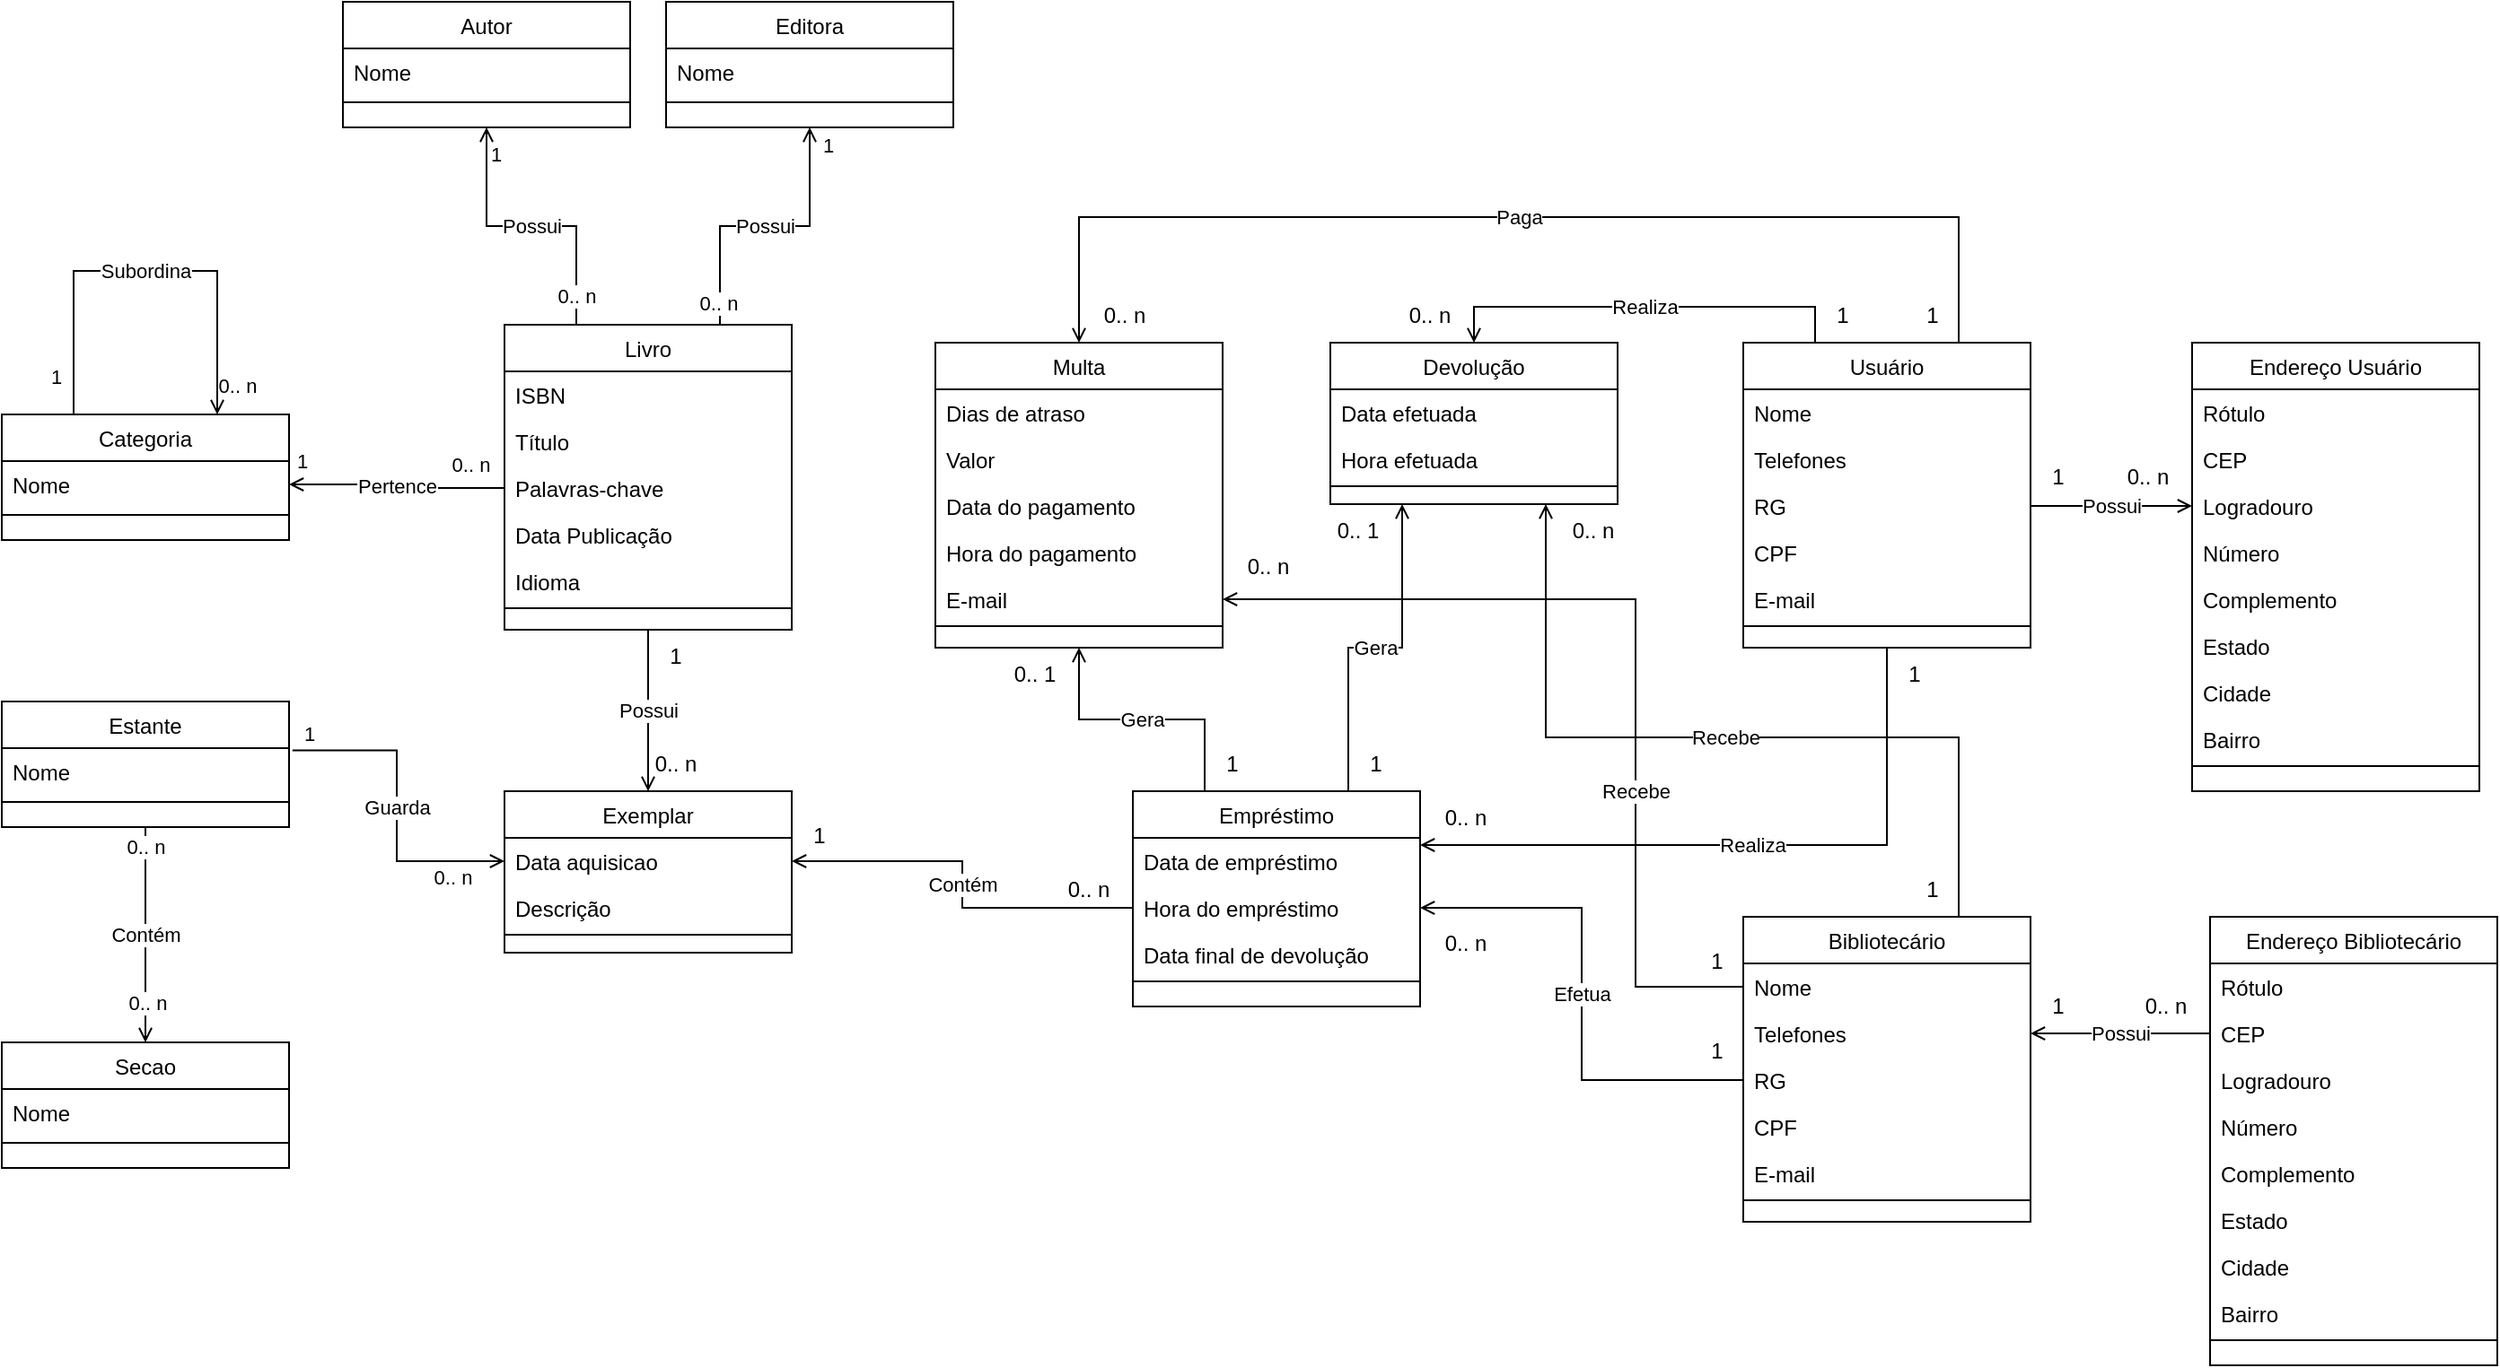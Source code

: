 <mxfile version="20.2.3" type="device"><diagram id="C5RBs43oDa-KdzZeNtuy" name="Page-1"><mxGraphModel dx="1736" dy="964" grid="1" gridSize="10" guides="1" tooltips="1" connect="1" arrows="1" fold="1" page="1" pageScale="1" pageWidth="827" pageHeight="1169" math="0" shadow="0"><root><mxCell id="WIyWlLk6GJQsqaUBKTNV-0"/><mxCell id="WIyWlLk6GJQsqaUBKTNV-1" parent="WIyWlLk6GJQsqaUBKTNV-0"/><mxCell id="AU91fRfULfr0XI0vNBQq-0" value="Autor" style="swimlane;fontStyle=0;align=center;verticalAlign=top;childLayout=stackLayout;horizontal=1;startSize=26;horizontalStack=0;resizeParent=1;resizeLast=0;collapsible=1;marginBottom=0;rounded=0;shadow=0;strokeWidth=1;" vertex="1" parent="WIyWlLk6GJQsqaUBKTNV-1"><mxGeometry x="570" y="450" width="160" height="70" as="geometry"><mxRectangle x="230" y="140" width="160" height="26" as="alternateBounds"/></mxGeometry></mxCell><mxCell id="AU91fRfULfr0XI0vNBQq-1" value="Nome" style="text;align=left;verticalAlign=top;spacingLeft=4;spacingRight=4;overflow=hidden;rotatable=0;points=[[0,0.5],[1,0.5]];portConstraint=eastwest;" vertex="1" parent="AU91fRfULfr0XI0vNBQq-0"><mxGeometry y="26" width="160" height="26" as="geometry"/></mxCell><mxCell id="AU91fRfULfr0XI0vNBQq-4" value="" style="line;html=1;strokeWidth=1;align=left;verticalAlign=middle;spacingTop=-1;spacingLeft=3;spacingRight=3;rotatable=0;labelPosition=right;points=[];portConstraint=eastwest;" vertex="1" parent="AU91fRfULfr0XI0vNBQq-0"><mxGeometry y="52" width="160" height="8" as="geometry"/></mxCell><mxCell id="AU91fRfULfr0XI0vNBQq-6" value="Editora" style="swimlane;fontStyle=0;align=center;verticalAlign=top;childLayout=stackLayout;horizontal=1;startSize=26;horizontalStack=0;resizeParent=1;resizeLast=0;collapsible=1;marginBottom=0;rounded=0;shadow=0;strokeWidth=1;" vertex="1" parent="WIyWlLk6GJQsqaUBKTNV-1"><mxGeometry x="750" y="450" width="160" height="70" as="geometry"><mxRectangle x="230" y="140" width="160" height="26" as="alternateBounds"/></mxGeometry></mxCell><mxCell id="AU91fRfULfr0XI0vNBQq-7" value="Nome" style="text;align=left;verticalAlign=top;spacingLeft=4;spacingRight=4;overflow=hidden;rotatable=0;points=[[0,0.5],[1,0.5]];portConstraint=eastwest;" vertex="1" parent="AU91fRfULfr0XI0vNBQq-6"><mxGeometry y="26" width="160" height="26" as="geometry"/></mxCell><mxCell id="AU91fRfULfr0XI0vNBQq-8" value="" style="line;html=1;strokeWidth=1;align=left;verticalAlign=middle;spacingTop=-1;spacingLeft=3;spacingRight=3;rotatable=0;labelPosition=right;points=[];portConstraint=eastwest;" vertex="1" parent="AU91fRfULfr0XI0vNBQq-6"><mxGeometry y="52" width="160" height="8" as="geometry"/></mxCell><mxCell id="AU91fRfULfr0XI0vNBQq-9" value="Categoria" style="swimlane;fontStyle=0;align=center;verticalAlign=top;childLayout=stackLayout;horizontal=1;startSize=26;horizontalStack=0;resizeParent=1;resizeLast=0;collapsible=1;marginBottom=0;rounded=0;shadow=0;strokeWidth=1;" vertex="1" parent="WIyWlLk6GJQsqaUBKTNV-1"><mxGeometry x="380" y="680" width="160" height="70" as="geometry"><mxRectangle x="230" y="140" width="160" height="26" as="alternateBounds"/></mxGeometry></mxCell><mxCell id="AU91fRfULfr0XI0vNBQq-10" value="Nome" style="text;align=left;verticalAlign=top;spacingLeft=4;spacingRight=4;overflow=hidden;rotatable=0;points=[[0,0.5],[1,0.5]];portConstraint=eastwest;" vertex="1" parent="AU91fRfULfr0XI0vNBQq-9"><mxGeometry y="26" width="160" height="26" as="geometry"/></mxCell><mxCell id="AU91fRfULfr0XI0vNBQq-11" value="" style="line;html=1;strokeWidth=1;align=left;verticalAlign=middle;spacingTop=-1;spacingLeft=3;spacingRight=3;rotatable=0;labelPosition=right;points=[];portConstraint=eastwest;" vertex="1" parent="AU91fRfULfr0XI0vNBQq-9"><mxGeometry y="52" width="160" height="8" as="geometry"/></mxCell><mxCell id="AU91fRfULfr0XI0vNBQq-12" value="Estante" style="swimlane;fontStyle=0;align=center;verticalAlign=top;childLayout=stackLayout;horizontal=1;startSize=26;horizontalStack=0;resizeParent=1;resizeLast=0;collapsible=1;marginBottom=0;rounded=0;shadow=0;strokeWidth=1;" vertex="1" parent="WIyWlLk6GJQsqaUBKTNV-1"><mxGeometry x="380" y="840" width="160" height="70" as="geometry"><mxRectangle x="230" y="140" width="160" height="26" as="alternateBounds"/></mxGeometry></mxCell><mxCell id="AU91fRfULfr0XI0vNBQq-13" value="Nome" style="text;align=left;verticalAlign=top;spacingLeft=4;spacingRight=4;overflow=hidden;rotatable=0;points=[[0,0.5],[1,0.5]];portConstraint=eastwest;" vertex="1" parent="AU91fRfULfr0XI0vNBQq-12"><mxGeometry y="26" width="160" height="26" as="geometry"/></mxCell><mxCell id="AU91fRfULfr0XI0vNBQq-14" value="" style="line;html=1;strokeWidth=1;align=left;verticalAlign=middle;spacingTop=-1;spacingLeft=3;spacingRight=3;rotatable=0;labelPosition=right;points=[];portConstraint=eastwest;" vertex="1" parent="AU91fRfULfr0XI0vNBQq-12"><mxGeometry y="52" width="160" height="8" as="geometry"/></mxCell><mxCell id="AU91fRfULfr0XI0vNBQq-118" value="Contém" style="edgeStyle=orthogonalEdgeStyle;rounded=0;orthogonalLoop=1;jettySize=auto;html=1;exitX=0.5;exitY=0;exitDx=0;exitDy=0;entryX=0.5;entryY=1;entryDx=0;entryDy=0;startArrow=open;startFill=0;endArrow=none;endFill=0;" edge="1" parent="WIyWlLk6GJQsqaUBKTNV-1" source="AU91fRfULfr0XI0vNBQq-15" target="AU91fRfULfr0XI0vNBQq-12"><mxGeometry relative="1" as="geometry"/></mxCell><mxCell id="AU91fRfULfr0XI0vNBQq-15" value="Secao" style="swimlane;fontStyle=0;align=center;verticalAlign=top;childLayout=stackLayout;horizontal=1;startSize=26;horizontalStack=0;resizeParent=1;resizeLast=0;collapsible=1;marginBottom=0;rounded=0;shadow=0;strokeWidth=1;" vertex="1" parent="WIyWlLk6GJQsqaUBKTNV-1"><mxGeometry x="380" y="1030" width="160" height="70" as="geometry"><mxRectangle x="230" y="140" width="160" height="26" as="alternateBounds"/></mxGeometry></mxCell><mxCell id="AU91fRfULfr0XI0vNBQq-16" value="Nome" style="text;align=left;verticalAlign=top;spacingLeft=4;spacingRight=4;overflow=hidden;rotatable=0;points=[[0,0.5],[1,0.5]];portConstraint=eastwest;" vertex="1" parent="AU91fRfULfr0XI0vNBQq-15"><mxGeometry y="26" width="160" height="26" as="geometry"/></mxCell><mxCell id="AU91fRfULfr0XI0vNBQq-17" value="" style="line;html=1;strokeWidth=1;align=left;verticalAlign=middle;spacingTop=-1;spacingLeft=3;spacingRight=3;rotatable=0;labelPosition=right;points=[];portConstraint=eastwest;" vertex="1" parent="AU91fRfULfr0XI0vNBQq-15"><mxGeometry y="52" width="160" height="8" as="geometry"/></mxCell><mxCell id="AU91fRfULfr0XI0vNBQq-101" value="Possui" style="edgeStyle=orthogonalEdgeStyle;rounded=0;orthogonalLoop=1;jettySize=auto;html=1;exitX=0.25;exitY=0;exitDx=0;exitDy=0;endArrow=open;endFill=0;entryX=0.5;entryY=1;entryDx=0;entryDy=0;" edge="1" parent="WIyWlLk6GJQsqaUBKTNV-1" source="AU91fRfULfr0XI0vNBQq-18" target="AU91fRfULfr0XI0vNBQq-0"><mxGeometry relative="1" as="geometry"><mxPoint x="640" y="550" as="targetPoint"/><Array as="points"><mxPoint x="700" y="575"/><mxPoint x="650" y="575"/></Array></mxGeometry></mxCell><mxCell id="AU91fRfULfr0XI0vNBQq-102" value="0.. n" style="edgeLabel;html=1;align=center;verticalAlign=middle;resizable=0;points=[];" vertex="1" connectable="0" parent="AU91fRfULfr0XI0vNBQq-101"><mxGeometry x="-0.523" y="-2" relative="1" as="geometry"><mxPoint x="-2" y="22" as="offset"/></mxGeometry></mxCell><mxCell id="AU91fRfULfr0XI0vNBQq-103" value="1" style="edgeLabel;html=1;align=center;verticalAlign=middle;resizable=0;points=[];" vertex="1" connectable="0" parent="AU91fRfULfr0XI0vNBQq-101"><mxGeometry x="0.45" y="-5" relative="1" as="geometry"><mxPoint y="-29" as="offset"/></mxGeometry></mxCell><mxCell id="AU91fRfULfr0XI0vNBQq-106" value="Possui" style="edgeStyle=orthogonalEdgeStyle;rounded=0;orthogonalLoop=1;jettySize=auto;html=1;exitX=0.75;exitY=0;exitDx=0;exitDy=0;entryX=0.5;entryY=1;entryDx=0;entryDy=0;endArrow=open;endFill=0;" edge="1" parent="WIyWlLk6GJQsqaUBKTNV-1" source="AU91fRfULfr0XI0vNBQq-18" target="AU91fRfULfr0XI0vNBQq-6"><mxGeometry relative="1" as="geometry"/></mxCell><mxCell id="AU91fRfULfr0XI0vNBQq-108" value="1" style="edgeLabel;html=1;align=center;verticalAlign=middle;resizable=0;points=[];" vertex="1" connectable="0" parent="AU91fRfULfr0XI0vNBQq-106"><mxGeometry x="0.529" y="-1" relative="1" as="geometry"><mxPoint x="9" y="-28" as="offset"/></mxGeometry></mxCell><mxCell id="AU91fRfULfr0XI0vNBQq-109" value="0.. n" style="edgeLabel;html=1;align=center;verticalAlign=middle;resizable=0;points=[];" vertex="1" connectable="0" parent="AU91fRfULfr0XI0vNBQq-106"><mxGeometry x="-0.462" y="1" relative="1" as="geometry"><mxPoint y="31" as="offset"/></mxGeometry></mxCell><mxCell id="AU91fRfULfr0XI0vNBQq-18" value="Livro" style="swimlane;fontStyle=0;align=center;verticalAlign=top;childLayout=stackLayout;horizontal=1;startSize=26;horizontalStack=0;resizeParent=1;resizeLast=0;collapsible=1;marginBottom=0;rounded=0;shadow=0;strokeWidth=1;" vertex="1" parent="WIyWlLk6GJQsqaUBKTNV-1"><mxGeometry x="660" y="630" width="160" height="170" as="geometry"><mxRectangle x="230" y="140" width="160" height="26" as="alternateBounds"/></mxGeometry></mxCell><mxCell id="AU91fRfULfr0XI0vNBQq-19" value="ISBN" style="text;align=left;verticalAlign=top;spacingLeft=4;spacingRight=4;overflow=hidden;rotatable=0;points=[[0,0.5],[1,0.5]];portConstraint=eastwest;" vertex="1" parent="AU91fRfULfr0XI0vNBQq-18"><mxGeometry y="26" width="160" height="26" as="geometry"/></mxCell><mxCell id="AU91fRfULfr0XI0vNBQq-21" value="Título" style="text;align=left;verticalAlign=top;spacingLeft=4;spacingRight=4;overflow=hidden;rotatable=0;points=[[0,0.5],[1,0.5]];portConstraint=eastwest;" vertex="1" parent="AU91fRfULfr0XI0vNBQq-18"><mxGeometry y="52" width="160" height="26" as="geometry"/></mxCell><mxCell id="AU91fRfULfr0XI0vNBQq-22" value="Palavras-chave" style="text;align=left;verticalAlign=top;spacingLeft=4;spacingRight=4;overflow=hidden;rotatable=0;points=[[0,0.5],[1,0.5]];portConstraint=eastwest;" vertex="1" parent="AU91fRfULfr0XI0vNBQq-18"><mxGeometry y="78" width="160" height="26" as="geometry"/></mxCell><mxCell id="AU91fRfULfr0XI0vNBQq-23" value="Data Publicação" style="text;align=left;verticalAlign=top;spacingLeft=4;spacingRight=4;overflow=hidden;rotatable=0;points=[[0,0.5],[1,0.5]];portConstraint=eastwest;" vertex="1" parent="AU91fRfULfr0XI0vNBQq-18"><mxGeometry y="104" width="160" height="26" as="geometry"/></mxCell><mxCell id="AU91fRfULfr0XI0vNBQq-24" value="Idioma" style="text;align=left;verticalAlign=top;spacingLeft=4;spacingRight=4;overflow=hidden;rotatable=0;points=[[0,0.5],[1,0.5]];portConstraint=eastwest;" vertex="1" parent="AU91fRfULfr0XI0vNBQq-18"><mxGeometry y="130" width="160" height="26" as="geometry"/></mxCell><mxCell id="AU91fRfULfr0XI0vNBQq-20" value="" style="line;html=1;strokeWidth=1;align=left;verticalAlign=middle;spacingTop=-1;spacingLeft=3;spacingRight=3;rotatable=0;labelPosition=right;points=[];portConstraint=eastwest;" vertex="1" parent="AU91fRfULfr0XI0vNBQq-18"><mxGeometry y="156" width="160" height="4" as="geometry"/></mxCell><mxCell id="AU91fRfULfr0XI0vNBQq-110" value="Possui" style="edgeStyle=orthogonalEdgeStyle;rounded=0;orthogonalLoop=1;jettySize=auto;html=1;exitX=0.5;exitY=0;exitDx=0;exitDy=0;entryX=0.5;entryY=1;entryDx=0;entryDy=0;endArrow=none;endFill=0;startArrow=open;startFill=0;" edge="1" parent="WIyWlLk6GJQsqaUBKTNV-1" source="AU91fRfULfr0XI0vNBQq-25" target="AU91fRfULfr0XI0vNBQq-18"><mxGeometry relative="1" as="geometry"/></mxCell><mxCell id="AU91fRfULfr0XI0vNBQq-25" value="Exemplar" style="swimlane;fontStyle=0;align=center;verticalAlign=top;childLayout=stackLayout;horizontal=1;startSize=26;horizontalStack=0;resizeParent=1;resizeLast=0;collapsible=1;marginBottom=0;rounded=0;shadow=0;strokeWidth=1;" vertex="1" parent="WIyWlLk6GJQsqaUBKTNV-1"><mxGeometry x="660" y="890" width="160" height="90" as="geometry"><mxRectangle x="230" y="140" width="160" height="26" as="alternateBounds"/></mxGeometry></mxCell><mxCell id="AU91fRfULfr0XI0vNBQq-27" value="Data aquisicao" style="text;align=left;verticalAlign=top;spacingLeft=4;spacingRight=4;overflow=hidden;rotatable=0;points=[[0,0.5],[1,0.5]];portConstraint=eastwest;" vertex="1" parent="AU91fRfULfr0XI0vNBQq-25"><mxGeometry y="26" width="160" height="26" as="geometry"/></mxCell><mxCell id="AU91fRfULfr0XI0vNBQq-28" value="Descrição" style="text;align=left;verticalAlign=top;spacingLeft=4;spacingRight=4;overflow=hidden;rotatable=0;points=[[0,0.5],[1,0.5]];portConstraint=eastwest;" vertex="1" parent="AU91fRfULfr0XI0vNBQq-25"><mxGeometry y="52" width="160" height="26" as="geometry"/></mxCell><mxCell id="AU91fRfULfr0XI0vNBQq-31" value="" style="line;html=1;strokeWidth=1;align=left;verticalAlign=middle;spacingTop=-1;spacingLeft=3;spacingRight=3;rotatable=0;labelPosition=right;points=[];portConstraint=eastwest;" vertex="1" parent="AU91fRfULfr0XI0vNBQq-25"><mxGeometry y="78" width="160" height="4" as="geometry"/></mxCell><mxCell id="AU91fRfULfr0XI0vNBQq-32" value="Usuário" style="swimlane;fontStyle=0;align=center;verticalAlign=top;childLayout=stackLayout;horizontal=1;startSize=26;horizontalStack=0;resizeParent=1;resizeLast=0;collapsible=1;marginBottom=0;rounded=0;shadow=0;strokeWidth=1;" vertex="1" parent="WIyWlLk6GJQsqaUBKTNV-1"><mxGeometry x="1350" y="640" width="160" height="170" as="geometry"><mxRectangle x="230" y="140" width="160" height="26" as="alternateBounds"/></mxGeometry></mxCell><mxCell id="AU91fRfULfr0XI0vNBQq-33" value="Nome" style="text;align=left;verticalAlign=top;spacingLeft=4;spacingRight=4;overflow=hidden;rotatable=0;points=[[0,0.5],[1,0.5]];portConstraint=eastwest;" vertex="1" parent="AU91fRfULfr0XI0vNBQq-32"><mxGeometry y="26" width="160" height="26" as="geometry"/></mxCell><mxCell id="AU91fRfULfr0XI0vNBQq-34" value="Telefones" style="text;align=left;verticalAlign=top;spacingLeft=4;spacingRight=4;overflow=hidden;rotatable=0;points=[[0,0.5],[1,0.5]];portConstraint=eastwest;" vertex="1" parent="AU91fRfULfr0XI0vNBQq-32"><mxGeometry y="52" width="160" height="26" as="geometry"/></mxCell><mxCell id="AU91fRfULfr0XI0vNBQq-35" value="RG" style="text;align=left;verticalAlign=top;spacingLeft=4;spacingRight=4;overflow=hidden;rotatable=0;points=[[0,0.5],[1,0.5]];portConstraint=eastwest;" vertex="1" parent="AU91fRfULfr0XI0vNBQq-32"><mxGeometry y="78" width="160" height="26" as="geometry"/></mxCell><mxCell id="AU91fRfULfr0XI0vNBQq-36" value="CPF" style="text;align=left;verticalAlign=top;spacingLeft=4;spacingRight=4;overflow=hidden;rotatable=0;points=[[0,0.5],[1,0.5]];portConstraint=eastwest;" vertex="1" parent="AU91fRfULfr0XI0vNBQq-32"><mxGeometry y="104" width="160" height="26" as="geometry"/></mxCell><mxCell id="AU91fRfULfr0XI0vNBQq-37" value="E-mail" style="text;align=left;verticalAlign=top;spacingLeft=4;spacingRight=4;overflow=hidden;rotatable=0;points=[[0,0.5],[1,0.5]];portConstraint=eastwest;" vertex="1" parent="AU91fRfULfr0XI0vNBQq-32"><mxGeometry y="130" width="160" height="26" as="geometry"/></mxCell><mxCell id="AU91fRfULfr0XI0vNBQq-38" value="" style="line;html=1;strokeWidth=1;align=left;verticalAlign=middle;spacingTop=-1;spacingLeft=3;spacingRight=3;rotatable=0;labelPosition=right;points=[];portConstraint=eastwest;" vertex="1" parent="AU91fRfULfr0XI0vNBQq-32"><mxGeometry y="156" width="160" height="4" as="geometry"/></mxCell><mxCell id="AU91fRfULfr0XI0vNBQq-136" value="Recebe" style="edgeStyle=orthogonalEdgeStyle;rounded=0;orthogonalLoop=1;jettySize=auto;html=1;exitX=0.75;exitY=0;exitDx=0;exitDy=0;entryX=0.75;entryY=1;entryDx=0;entryDy=0;startArrow=none;startFill=0;endArrow=open;endFill=0;" edge="1" parent="WIyWlLk6GJQsqaUBKTNV-1" source="AU91fRfULfr0XI0vNBQq-39" target="AU91fRfULfr0XI0vNBQq-90"><mxGeometry relative="1" as="geometry"><Array as="points"><mxPoint x="1470" y="860"/><mxPoint x="1240" y="860"/></Array></mxGeometry></mxCell><mxCell id="AU91fRfULfr0XI0vNBQq-39" value="Bibliotecário" style="swimlane;fontStyle=0;align=center;verticalAlign=top;childLayout=stackLayout;horizontal=1;startSize=26;horizontalStack=0;resizeParent=1;resizeLast=0;collapsible=1;marginBottom=0;rounded=0;shadow=0;strokeWidth=1;" vertex="1" parent="WIyWlLk6GJQsqaUBKTNV-1"><mxGeometry x="1350" y="960" width="160" height="170" as="geometry"><mxRectangle x="230" y="140" width="160" height="26" as="alternateBounds"/></mxGeometry></mxCell><mxCell id="AU91fRfULfr0XI0vNBQq-40" value="Nome" style="text;align=left;verticalAlign=top;spacingLeft=4;spacingRight=4;overflow=hidden;rotatable=0;points=[[0,0.5],[1,0.5]];portConstraint=eastwest;" vertex="1" parent="AU91fRfULfr0XI0vNBQq-39"><mxGeometry y="26" width="160" height="26" as="geometry"/></mxCell><mxCell id="AU91fRfULfr0XI0vNBQq-41" value="Telefones" style="text;align=left;verticalAlign=top;spacingLeft=4;spacingRight=4;overflow=hidden;rotatable=0;points=[[0,0.5],[1,0.5]];portConstraint=eastwest;" vertex="1" parent="AU91fRfULfr0XI0vNBQq-39"><mxGeometry y="52" width="160" height="26" as="geometry"/></mxCell><mxCell id="AU91fRfULfr0XI0vNBQq-42" value="RG" style="text;align=left;verticalAlign=top;spacingLeft=4;spacingRight=4;overflow=hidden;rotatable=0;points=[[0,0.5],[1,0.5]];portConstraint=eastwest;" vertex="1" parent="AU91fRfULfr0XI0vNBQq-39"><mxGeometry y="78" width="160" height="26" as="geometry"/></mxCell><mxCell id="AU91fRfULfr0XI0vNBQq-43" value="CPF" style="text;align=left;verticalAlign=top;spacingLeft=4;spacingRight=4;overflow=hidden;rotatable=0;points=[[0,0.5],[1,0.5]];portConstraint=eastwest;" vertex="1" parent="AU91fRfULfr0XI0vNBQq-39"><mxGeometry y="104" width="160" height="26" as="geometry"/></mxCell><mxCell id="AU91fRfULfr0XI0vNBQq-44" value="E-mail" style="text;align=left;verticalAlign=top;spacingLeft=4;spacingRight=4;overflow=hidden;rotatable=0;points=[[0,0.5],[1,0.5]];portConstraint=eastwest;" vertex="1" parent="AU91fRfULfr0XI0vNBQq-39"><mxGeometry y="130" width="160" height="26" as="geometry"/></mxCell><mxCell id="AU91fRfULfr0XI0vNBQq-45" value="" style="line;html=1;strokeWidth=1;align=left;verticalAlign=middle;spacingTop=-1;spacingLeft=3;spacingRight=3;rotatable=0;labelPosition=right;points=[];portConstraint=eastwest;" vertex="1" parent="AU91fRfULfr0XI0vNBQq-39"><mxGeometry y="156" width="160" height="4" as="geometry"/></mxCell><mxCell id="AU91fRfULfr0XI0vNBQq-46" value="Endereço Usuário" style="swimlane;fontStyle=0;align=center;verticalAlign=top;childLayout=stackLayout;horizontal=1;startSize=26;horizontalStack=0;resizeParent=1;resizeLast=0;collapsible=1;marginBottom=0;rounded=0;shadow=0;strokeWidth=1;" vertex="1" parent="WIyWlLk6GJQsqaUBKTNV-1"><mxGeometry x="1600" y="640" width="160" height="250" as="geometry"><mxRectangle x="230" y="140" width="160" height="26" as="alternateBounds"/></mxGeometry></mxCell><mxCell id="AU91fRfULfr0XI0vNBQq-47" value="Rótulo" style="text;align=left;verticalAlign=top;spacingLeft=4;spacingRight=4;overflow=hidden;rotatable=0;points=[[0,0.5],[1,0.5]];portConstraint=eastwest;" vertex="1" parent="AU91fRfULfr0XI0vNBQq-46"><mxGeometry y="26" width="160" height="26" as="geometry"/></mxCell><mxCell id="AU91fRfULfr0XI0vNBQq-48" value="CEP" style="text;align=left;verticalAlign=top;spacingLeft=4;spacingRight=4;overflow=hidden;rotatable=0;points=[[0,0.5],[1,0.5]];portConstraint=eastwest;" vertex="1" parent="AU91fRfULfr0XI0vNBQq-46"><mxGeometry y="52" width="160" height="26" as="geometry"/></mxCell><mxCell id="AU91fRfULfr0XI0vNBQq-49" value="Logradouro" style="text;align=left;verticalAlign=top;spacingLeft=4;spacingRight=4;overflow=hidden;rotatable=0;points=[[0,0.5],[1,0.5]];portConstraint=eastwest;" vertex="1" parent="AU91fRfULfr0XI0vNBQq-46"><mxGeometry y="78" width="160" height="26" as="geometry"/></mxCell><mxCell id="AU91fRfULfr0XI0vNBQq-50" value="Número" style="text;align=left;verticalAlign=top;spacingLeft=4;spacingRight=4;overflow=hidden;rotatable=0;points=[[0,0.5],[1,0.5]];portConstraint=eastwest;" vertex="1" parent="AU91fRfULfr0XI0vNBQq-46"><mxGeometry y="104" width="160" height="26" as="geometry"/></mxCell><mxCell id="AU91fRfULfr0XI0vNBQq-51" value="Complemento" style="text;align=left;verticalAlign=top;spacingLeft=4;spacingRight=4;overflow=hidden;rotatable=0;points=[[0,0.5],[1,0.5]];portConstraint=eastwest;" vertex="1" parent="AU91fRfULfr0XI0vNBQq-46"><mxGeometry y="130" width="160" height="26" as="geometry"/></mxCell><mxCell id="AU91fRfULfr0XI0vNBQq-55" value="Estado" style="text;align=left;verticalAlign=top;spacingLeft=4;spacingRight=4;overflow=hidden;rotatable=0;points=[[0,0.5],[1,0.5]];portConstraint=eastwest;" vertex="1" parent="AU91fRfULfr0XI0vNBQq-46"><mxGeometry y="156" width="160" height="26" as="geometry"/></mxCell><mxCell id="AU91fRfULfr0XI0vNBQq-54" value="Cidade" style="text;align=left;verticalAlign=top;spacingLeft=4;spacingRight=4;overflow=hidden;rotatable=0;points=[[0,0.5],[1,0.5]];portConstraint=eastwest;" vertex="1" parent="AU91fRfULfr0XI0vNBQq-46"><mxGeometry y="182" width="160" height="26" as="geometry"/></mxCell><mxCell id="AU91fRfULfr0XI0vNBQq-53" value="Bairro" style="text;align=left;verticalAlign=top;spacingLeft=4;spacingRight=4;overflow=hidden;rotatable=0;points=[[0,0.5],[1,0.5]];portConstraint=eastwest;" vertex="1" parent="AU91fRfULfr0XI0vNBQq-46"><mxGeometry y="208" width="160" height="26" as="geometry"/></mxCell><mxCell id="AU91fRfULfr0XI0vNBQq-52" value="" style="line;html=1;strokeWidth=1;align=left;verticalAlign=middle;spacingTop=-1;spacingLeft=3;spacingRight=3;rotatable=0;labelPosition=right;points=[];portConstraint=eastwest;" vertex="1" parent="AU91fRfULfr0XI0vNBQq-46"><mxGeometry y="234" width="160" height="4" as="geometry"/></mxCell><mxCell id="AU91fRfULfr0XI0vNBQq-66" value="Endereço Bibliotecário" style="swimlane;fontStyle=0;align=center;verticalAlign=top;childLayout=stackLayout;horizontal=1;startSize=26;horizontalStack=0;resizeParent=1;resizeLast=0;collapsible=1;marginBottom=0;rounded=0;shadow=0;strokeWidth=1;" vertex="1" parent="WIyWlLk6GJQsqaUBKTNV-1"><mxGeometry x="1610" y="960" width="160" height="250" as="geometry"><mxRectangle x="230" y="140" width="160" height="26" as="alternateBounds"/></mxGeometry></mxCell><mxCell id="AU91fRfULfr0XI0vNBQq-67" value="Rótulo" style="text;align=left;verticalAlign=top;spacingLeft=4;spacingRight=4;overflow=hidden;rotatable=0;points=[[0,0.5],[1,0.5]];portConstraint=eastwest;" vertex="1" parent="AU91fRfULfr0XI0vNBQq-66"><mxGeometry y="26" width="160" height="26" as="geometry"/></mxCell><mxCell id="AU91fRfULfr0XI0vNBQq-68" value="CEP" style="text;align=left;verticalAlign=top;spacingLeft=4;spacingRight=4;overflow=hidden;rotatable=0;points=[[0,0.5],[1,0.5]];portConstraint=eastwest;" vertex="1" parent="AU91fRfULfr0XI0vNBQq-66"><mxGeometry y="52" width="160" height="26" as="geometry"/></mxCell><mxCell id="AU91fRfULfr0XI0vNBQq-69" value="Logradouro" style="text;align=left;verticalAlign=top;spacingLeft=4;spacingRight=4;overflow=hidden;rotatable=0;points=[[0,0.5],[1,0.5]];portConstraint=eastwest;" vertex="1" parent="AU91fRfULfr0XI0vNBQq-66"><mxGeometry y="78" width="160" height="26" as="geometry"/></mxCell><mxCell id="AU91fRfULfr0XI0vNBQq-70" value="Número" style="text;align=left;verticalAlign=top;spacingLeft=4;spacingRight=4;overflow=hidden;rotatable=0;points=[[0,0.5],[1,0.5]];portConstraint=eastwest;" vertex="1" parent="AU91fRfULfr0XI0vNBQq-66"><mxGeometry y="104" width="160" height="26" as="geometry"/></mxCell><mxCell id="AU91fRfULfr0XI0vNBQq-71" value="Complemento" style="text;align=left;verticalAlign=top;spacingLeft=4;spacingRight=4;overflow=hidden;rotatable=0;points=[[0,0.5],[1,0.5]];portConstraint=eastwest;" vertex="1" parent="AU91fRfULfr0XI0vNBQq-66"><mxGeometry y="130" width="160" height="26" as="geometry"/></mxCell><mxCell id="AU91fRfULfr0XI0vNBQq-72" value="Estado" style="text;align=left;verticalAlign=top;spacingLeft=4;spacingRight=4;overflow=hidden;rotatable=0;points=[[0,0.5],[1,0.5]];portConstraint=eastwest;" vertex="1" parent="AU91fRfULfr0XI0vNBQq-66"><mxGeometry y="156" width="160" height="26" as="geometry"/></mxCell><mxCell id="AU91fRfULfr0XI0vNBQq-73" value="Cidade" style="text;align=left;verticalAlign=top;spacingLeft=4;spacingRight=4;overflow=hidden;rotatable=0;points=[[0,0.5],[1,0.5]];portConstraint=eastwest;" vertex="1" parent="AU91fRfULfr0XI0vNBQq-66"><mxGeometry y="182" width="160" height="26" as="geometry"/></mxCell><mxCell id="AU91fRfULfr0XI0vNBQq-74" value="Bairro" style="text;align=left;verticalAlign=top;spacingLeft=4;spacingRight=4;overflow=hidden;rotatable=0;points=[[0,0.5],[1,0.5]];portConstraint=eastwest;" vertex="1" parent="AU91fRfULfr0XI0vNBQq-66"><mxGeometry y="208" width="160" height="26" as="geometry"/></mxCell><mxCell id="AU91fRfULfr0XI0vNBQq-75" value="" style="line;html=1;strokeWidth=1;align=left;verticalAlign=middle;spacingTop=-1;spacingLeft=3;spacingRight=3;rotatable=0;labelPosition=right;points=[];portConstraint=eastwest;" vertex="1" parent="AU91fRfULfr0XI0vNBQq-66"><mxGeometry y="234" width="160" height="4" as="geometry"/></mxCell><mxCell id="AU91fRfULfr0XI0vNBQq-128" value="Realiza" style="edgeStyle=orthogonalEdgeStyle;rounded=0;orthogonalLoop=1;jettySize=auto;html=1;exitX=1;exitY=0.25;exitDx=0;exitDy=0;entryX=0.5;entryY=1;entryDx=0;entryDy=0;startArrow=open;startFill=0;endArrow=none;endFill=0;" edge="1" parent="WIyWlLk6GJQsqaUBKTNV-1" source="AU91fRfULfr0XI0vNBQq-76" target="AU91fRfULfr0XI0vNBQq-32"><mxGeometry relative="1" as="geometry"/></mxCell><mxCell id="AU91fRfULfr0XI0vNBQq-76" value="Empréstimo" style="swimlane;fontStyle=0;align=center;verticalAlign=top;childLayout=stackLayout;horizontal=1;startSize=26;horizontalStack=0;resizeParent=1;resizeLast=0;collapsible=1;marginBottom=0;rounded=0;shadow=0;strokeWidth=1;" vertex="1" parent="WIyWlLk6GJQsqaUBKTNV-1"><mxGeometry x="1010" y="890" width="160" height="120" as="geometry"><mxRectangle x="230" y="140" width="160" height="26" as="alternateBounds"/></mxGeometry></mxCell><mxCell id="AU91fRfULfr0XI0vNBQq-77" value="Data de empréstimo" style="text;align=left;verticalAlign=top;spacingLeft=4;spacingRight=4;overflow=hidden;rotatable=0;points=[[0,0.5],[1,0.5]];portConstraint=eastwest;" vertex="1" parent="AU91fRfULfr0XI0vNBQq-76"><mxGeometry y="26" width="160" height="26" as="geometry"/></mxCell><mxCell id="AU91fRfULfr0XI0vNBQq-78" value="Hora do empréstimo" style="text;align=left;verticalAlign=top;spacingLeft=4;spacingRight=4;overflow=hidden;rotatable=0;points=[[0,0.5],[1,0.5]];portConstraint=eastwest;" vertex="1" parent="AU91fRfULfr0XI0vNBQq-76"><mxGeometry y="52" width="160" height="26" as="geometry"/></mxCell><mxCell id="AU91fRfULfr0XI0vNBQq-79" value="Data final de devolução" style="text;align=left;verticalAlign=top;spacingLeft=4;spacingRight=4;overflow=hidden;rotatable=0;points=[[0,0.5],[1,0.5]];portConstraint=eastwest;" vertex="1" parent="AU91fRfULfr0XI0vNBQq-76"><mxGeometry y="78" width="160" height="26" as="geometry"/></mxCell><mxCell id="AU91fRfULfr0XI0vNBQq-82" value="" style="line;html=1;strokeWidth=1;align=left;verticalAlign=middle;spacingTop=-1;spacingLeft=3;spacingRight=3;rotatable=0;labelPosition=right;points=[];portConstraint=eastwest;" vertex="1" parent="AU91fRfULfr0XI0vNBQq-76"><mxGeometry y="104" width="160" height="4" as="geometry"/></mxCell><mxCell id="AU91fRfULfr0XI0vNBQq-125" value="Gera" style="edgeStyle=orthogonalEdgeStyle;rounded=0;orthogonalLoop=1;jettySize=auto;html=1;exitX=0.5;exitY=1;exitDx=0;exitDy=0;entryX=0.25;entryY=0;entryDx=0;entryDy=0;startArrow=open;startFill=0;endArrow=none;endFill=0;" edge="1" parent="WIyWlLk6GJQsqaUBKTNV-1" source="AU91fRfULfr0XI0vNBQq-83" target="AU91fRfULfr0XI0vNBQq-76"><mxGeometry relative="1" as="geometry"/></mxCell><mxCell id="AU91fRfULfr0XI0vNBQq-133" value="Paga" style="edgeStyle=orthogonalEdgeStyle;rounded=0;orthogonalLoop=1;jettySize=auto;html=1;exitX=0.5;exitY=0;exitDx=0;exitDy=0;entryX=0.75;entryY=0;entryDx=0;entryDy=0;startArrow=open;startFill=0;endArrow=none;endFill=0;" edge="1" parent="WIyWlLk6GJQsqaUBKTNV-1" source="AU91fRfULfr0XI0vNBQq-83" target="AU91fRfULfr0XI0vNBQq-32"><mxGeometry relative="1" as="geometry"><Array as="points"><mxPoint x="980" y="570"/><mxPoint x="1470" y="570"/></Array></mxGeometry></mxCell><mxCell id="AU91fRfULfr0XI0vNBQq-83" value="Multa" style="swimlane;fontStyle=0;align=center;verticalAlign=top;childLayout=stackLayout;horizontal=1;startSize=26;horizontalStack=0;resizeParent=1;resizeLast=0;collapsible=1;marginBottom=0;rounded=0;shadow=0;strokeWidth=1;" vertex="1" parent="WIyWlLk6GJQsqaUBKTNV-1"><mxGeometry x="900" y="640" width="160" height="170" as="geometry"><mxRectangle x="230" y="140" width="160" height="26" as="alternateBounds"/></mxGeometry></mxCell><mxCell id="AU91fRfULfr0XI0vNBQq-84" value="Dias de atraso" style="text;align=left;verticalAlign=top;spacingLeft=4;spacingRight=4;overflow=hidden;rotatable=0;points=[[0,0.5],[1,0.5]];portConstraint=eastwest;" vertex="1" parent="AU91fRfULfr0XI0vNBQq-83"><mxGeometry y="26" width="160" height="26" as="geometry"/></mxCell><mxCell id="AU91fRfULfr0XI0vNBQq-85" value="Valor" style="text;align=left;verticalAlign=top;spacingLeft=4;spacingRight=4;overflow=hidden;rotatable=0;points=[[0,0.5],[1,0.5]];portConstraint=eastwest;" vertex="1" parent="AU91fRfULfr0XI0vNBQq-83"><mxGeometry y="52" width="160" height="26" as="geometry"/></mxCell><mxCell id="AU91fRfULfr0XI0vNBQq-86" value="Data do pagamento" style="text;align=left;verticalAlign=top;spacingLeft=4;spacingRight=4;overflow=hidden;rotatable=0;points=[[0,0.5],[1,0.5]];portConstraint=eastwest;" vertex="1" parent="AU91fRfULfr0XI0vNBQq-83"><mxGeometry y="78" width="160" height="26" as="geometry"/></mxCell><mxCell id="AU91fRfULfr0XI0vNBQq-87" value="Hora do pagamento" style="text;align=left;verticalAlign=top;spacingLeft=4;spacingRight=4;overflow=hidden;rotatable=0;points=[[0,0.5],[1,0.5]];portConstraint=eastwest;" vertex="1" parent="AU91fRfULfr0XI0vNBQq-83"><mxGeometry y="104" width="160" height="26" as="geometry"/></mxCell><mxCell id="AU91fRfULfr0XI0vNBQq-88" value="E-mail" style="text;align=left;verticalAlign=top;spacingLeft=4;spacingRight=4;overflow=hidden;rotatable=0;points=[[0,0.5],[1,0.5]];portConstraint=eastwest;" vertex="1" parent="AU91fRfULfr0XI0vNBQq-83"><mxGeometry y="130" width="160" height="26" as="geometry"/></mxCell><mxCell id="AU91fRfULfr0XI0vNBQq-89" value="" style="line;html=1;strokeWidth=1;align=left;verticalAlign=middle;spacingTop=-1;spacingLeft=3;spacingRight=3;rotatable=0;labelPosition=right;points=[];portConstraint=eastwest;" vertex="1" parent="AU91fRfULfr0XI0vNBQq-83"><mxGeometry y="156" width="160" height="4" as="geometry"/></mxCell><mxCell id="AU91fRfULfr0XI0vNBQq-124" value="Gera" style="edgeStyle=orthogonalEdgeStyle;rounded=0;orthogonalLoop=1;jettySize=auto;html=1;exitX=0.25;exitY=1;exitDx=0;exitDy=0;entryX=0.75;entryY=0;entryDx=0;entryDy=0;startArrow=open;startFill=0;endArrow=none;endFill=0;" edge="1" parent="WIyWlLk6GJQsqaUBKTNV-1" source="AU91fRfULfr0XI0vNBQq-90" target="AU91fRfULfr0XI0vNBQq-76"><mxGeometry relative="1" as="geometry"/></mxCell><mxCell id="AU91fRfULfr0XI0vNBQq-132" value="Realiza" style="edgeStyle=orthogonalEdgeStyle;rounded=0;orthogonalLoop=1;jettySize=auto;html=1;exitX=0.5;exitY=0;exitDx=0;exitDy=0;entryX=0.25;entryY=0;entryDx=0;entryDy=0;startArrow=open;startFill=0;endArrow=none;endFill=0;" edge="1" parent="WIyWlLk6GJQsqaUBKTNV-1" source="AU91fRfULfr0XI0vNBQq-90" target="AU91fRfULfr0XI0vNBQq-32"><mxGeometry relative="1" as="geometry"/></mxCell><mxCell id="AU91fRfULfr0XI0vNBQq-90" value="Devolução" style="swimlane;fontStyle=0;align=center;verticalAlign=top;childLayout=stackLayout;horizontal=1;startSize=26;horizontalStack=0;resizeParent=1;resizeLast=0;collapsible=1;marginBottom=0;rounded=0;shadow=0;strokeWidth=1;" vertex="1" parent="WIyWlLk6GJQsqaUBKTNV-1"><mxGeometry x="1120" y="640" width="160" height="90" as="geometry"><mxRectangle x="230" y="140" width="160" height="26" as="alternateBounds"/></mxGeometry></mxCell><mxCell id="AU91fRfULfr0XI0vNBQq-91" value="Data efetuada" style="text;align=left;verticalAlign=top;spacingLeft=4;spacingRight=4;overflow=hidden;rotatable=0;points=[[0,0.5],[1,0.5]];portConstraint=eastwest;" vertex="1" parent="AU91fRfULfr0XI0vNBQq-90"><mxGeometry y="26" width="160" height="26" as="geometry"/></mxCell><mxCell id="AU91fRfULfr0XI0vNBQq-92" value="Hora efetuada" style="text;align=left;verticalAlign=top;spacingLeft=4;spacingRight=4;overflow=hidden;rotatable=0;points=[[0,0.5],[1,0.5]];portConstraint=eastwest;" vertex="1" parent="AU91fRfULfr0XI0vNBQq-90"><mxGeometry y="52" width="160" height="26" as="geometry"/></mxCell><mxCell id="AU91fRfULfr0XI0vNBQq-96" value="" style="line;html=1;strokeWidth=1;align=left;verticalAlign=middle;spacingTop=-1;spacingLeft=3;spacingRight=3;rotatable=0;labelPosition=right;points=[];portConstraint=eastwest;" vertex="1" parent="AU91fRfULfr0XI0vNBQq-90"><mxGeometry y="78" width="160" height="4" as="geometry"/></mxCell><mxCell id="AU91fRfULfr0XI0vNBQq-98" value="Subordina" style="edgeStyle=orthogonalEdgeStyle;rounded=0;orthogonalLoop=1;jettySize=auto;html=1;exitX=0.25;exitY=0;exitDx=0;exitDy=0;entryX=0.75;entryY=0;entryDx=0;entryDy=0;endArrow=open;endFill=0;" edge="1" parent="WIyWlLk6GJQsqaUBKTNV-1" source="AU91fRfULfr0XI0vNBQq-9" target="AU91fRfULfr0XI0vNBQq-9"><mxGeometry relative="1" as="geometry"><Array as="points"><mxPoint x="420" y="600"/><mxPoint x="500" y="600"/></Array></mxGeometry></mxCell><mxCell id="AU91fRfULfr0XI0vNBQq-99" value="0.. n" style="edgeLabel;html=1;align=center;verticalAlign=middle;resizable=0;points=[];" vertex="1" connectable="0" parent="AU91fRfULfr0XI0vNBQq-98"><mxGeometry x="0.78" y="1" relative="1" as="geometry"><mxPoint x="-41" y="267" as="offset"/></mxGeometry></mxCell><mxCell id="AU91fRfULfr0XI0vNBQq-100" value="1" style="edgeLabel;html=1;align=center;verticalAlign=middle;resizable=0;points=[];" vertex="1" connectable="0" parent="AU91fRfULfr0XI0vNBQq-98"><mxGeometry x="-0.809" relative="1" as="geometry"><mxPoint x="-10" y="2" as="offset"/></mxGeometry></mxCell><mxCell id="AU91fRfULfr0XI0vNBQq-111" value="0.. n" style="text;html=1;align=center;verticalAlign=middle;resizable=0;points=[];autosize=1;strokeColor=none;fillColor=none;" vertex="1" parent="WIyWlLk6GJQsqaUBKTNV-1"><mxGeometry x="730" y="860" width="50" height="30" as="geometry"/></mxCell><mxCell id="AU91fRfULfr0XI0vNBQq-112" value="1" style="text;html=1;align=center;verticalAlign=middle;resizable=0;points=[];autosize=1;strokeColor=none;fillColor=none;" vertex="1" parent="WIyWlLk6GJQsqaUBKTNV-1"><mxGeometry x="740" y="800" width="30" height="30" as="geometry"/></mxCell><mxCell id="AU91fRfULfr0XI0vNBQq-114" value="Guarda" style="edgeStyle=orthogonalEdgeStyle;rounded=0;orthogonalLoop=1;jettySize=auto;html=1;exitX=0;exitY=0.5;exitDx=0;exitDy=0;entryX=1.012;entryY=0.048;entryDx=0;entryDy=0;entryPerimeter=0;endArrow=none;endFill=0;startArrow=open;startFill=0;" edge="1" parent="WIyWlLk6GJQsqaUBKTNV-1" source="AU91fRfULfr0XI0vNBQq-27" target="AU91fRfULfr0XI0vNBQq-13"><mxGeometry relative="1" as="geometry"/></mxCell><mxCell id="AU91fRfULfr0XI0vNBQq-120" value="Pertence" style="edgeStyle=orthogonalEdgeStyle;rounded=0;orthogonalLoop=1;jettySize=auto;html=1;exitX=1;exitY=0.5;exitDx=0;exitDy=0;entryX=0;entryY=0.5;entryDx=0;entryDy=0;startArrow=open;startFill=0;endArrow=none;endFill=0;" edge="1" parent="WIyWlLk6GJQsqaUBKTNV-1" source="AU91fRfULfr0XI0vNBQq-10" target="AU91fRfULfr0XI0vNBQq-22"><mxGeometry relative="1" as="geometry"/></mxCell><mxCell id="AU91fRfULfr0XI0vNBQq-122" value="Contém" style="edgeStyle=orthogonalEdgeStyle;rounded=0;orthogonalLoop=1;jettySize=auto;html=1;exitX=1;exitY=0.5;exitDx=0;exitDy=0;entryX=0;entryY=0.5;entryDx=0;entryDy=0;startArrow=open;startFill=0;endArrow=none;endFill=0;" edge="1" parent="WIyWlLk6GJQsqaUBKTNV-1" source="AU91fRfULfr0XI0vNBQq-27" target="AU91fRfULfr0XI0vNBQq-78"><mxGeometry relative="1" as="geometry"/></mxCell><mxCell id="AU91fRfULfr0XI0vNBQq-127" value="Efetua" style="edgeStyle=orthogonalEdgeStyle;rounded=0;orthogonalLoop=1;jettySize=auto;html=1;exitX=1;exitY=0.5;exitDx=0;exitDy=0;entryX=0;entryY=0.5;entryDx=0;entryDy=0;startArrow=open;startFill=0;endArrow=none;endFill=0;" edge="1" parent="WIyWlLk6GJQsqaUBKTNV-1" source="AU91fRfULfr0XI0vNBQq-78" target="AU91fRfULfr0XI0vNBQq-42"><mxGeometry relative="1" as="geometry"/></mxCell><mxCell id="AU91fRfULfr0XI0vNBQq-129" value="Possui" style="edgeStyle=orthogonalEdgeStyle;rounded=0;orthogonalLoop=1;jettySize=auto;html=1;exitX=0;exitY=0.5;exitDx=0;exitDy=0;entryX=1;entryY=0.5;entryDx=0;entryDy=0;startArrow=open;startFill=0;endArrow=none;endFill=0;" edge="1" parent="WIyWlLk6GJQsqaUBKTNV-1" source="AU91fRfULfr0XI0vNBQq-49" target="AU91fRfULfr0XI0vNBQq-35"><mxGeometry relative="1" as="geometry"/></mxCell><mxCell id="AU91fRfULfr0XI0vNBQq-130" value="Possui" style="edgeStyle=orthogonalEdgeStyle;rounded=0;orthogonalLoop=1;jettySize=auto;html=1;exitX=1;exitY=0.5;exitDx=0;exitDy=0;entryX=0;entryY=0.5;entryDx=0;entryDy=0;startArrow=open;startFill=0;endArrow=none;endFill=0;" edge="1" parent="WIyWlLk6GJQsqaUBKTNV-1" source="AU91fRfULfr0XI0vNBQq-41" target="AU91fRfULfr0XI0vNBQq-68"><mxGeometry relative="1" as="geometry"/></mxCell><mxCell id="AU91fRfULfr0XI0vNBQq-134" value="Recebe" style="edgeStyle=orthogonalEdgeStyle;rounded=0;orthogonalLoop=1;jettySize=auto;html=1;exitX=0;exitY=0.5;exitDx=0;exitDy=0;entryX=1;entryY=0.5;entryDx=0;entryDy=0;startArrow=none;startFill=0;endArrow=open;endFill=0;" edge="1" parent="WIyWlLk6GJQsqaUBKTNV-1" source="AU91fRfULfr0XI0vNBQq-40" target="AU91fRfULfr0XI0vNBQq-88"><mxGeometry x="-0.332" relative="1" as="geometry"><Array as="points"><mxPoint x="1290" y="999"/><mxPoint x="1290" y="783"/></Array><mxPoint as="offset"/></mxGeometry></mxCell><mxCell id="AU91fRfULfr0XI0vNBQq-137" value="0.. n" style="edgeLabel;html=1;align=center;verticalAlign=middle;resizable=0;points=[];" vertex="1" connectable="0" parent="WIyWlLk6GJQsqaUBKTNV-1"><mxGeometry x="511.02" y="664.06" as="geometry"/></mxCell><mxCell id="AU91fRfULfr0XI0vNBQq-143" value="0.. n" style="edgeLabel;html=1;align=center;verticalAlign=middle;resizable=0;points=[];" vertex="1" connectable="0" parent="WIyWlLk6GJQsqaUBKTNV-1"><mxGeometry x="470.0" y="1010.0" as="geometry"><mxPoint x="-9" y="-2" as="offset"/></mxGeometry></mxCell><mxCell id="AU91fRfULfr0XI0vNBQq-144" value="0.. n" style="edgeLabel;html=1;align=center;verticalAlign=middle;resizable=0;points=[];" vertex="1" connectable="0" parent="WIyWlLk6GJQsqaUBKTNV-1"><mxGeometry x="640.0" y="940.0" as="geometry"><mxPoint x="-9" y="-2" as="offset"/></mxGeometry></mxCell><mxCell id="AU91fRfULfr0XI0vNBQq-145" value="1" style="edgeLabel;html=1;align=center;verticalAlign=middle;resizable=0;points=[];" vertex="1" connectable="0" parent="WIyWlLk6GJQsqaUBKTNV-1"><mxGeometry x="560.0" y="860.0" as="geometry"><mxPoint x="-9" y="-2" as="offset"/></mxGeometry></mxCell><mxCell id="AU91fRfULfr0XI0vNBQq-147" value="0.. n" style="edgeLabel;html=1;align=center;verticalAlign=middle;resizable=0;points=[];" vertex="1" connectable="0" parent="WIyWlLk6GJQsqaUBKTNV-1"><mxGeometry x="650.0" y="710.0" as="geometry"><mxPoint x="-9" y="-2" as="offset"/></mxGeometry></mxCell><mxCell id="AU91fRfULfr0XI0vNBQq-148" value="1" style="edgeLabel;html=1;align=center;verticalAlign=middle;resizable=0;points=[];" vertex="1" connectable="0" parent="WIyWlLk6GJQsqaUBKTNV-1"><mxGeometry x="540.0" y="710.0" as="geometry"><mxPoint x="7" y="-4" as="offset"/></mxGeometry></mxCell><mxCell id="AU91fRfULfr0XI0vNBQq-149" value="0.. n" style="text;html=1;align=center;verticalAlign=middle;resizable=0;points=[];autosize=1;strokeColor=none;fillColor=none;" vertex="1" parent="WIyWlLk6GJQsqaUBKTNV-1"><mxGeometry x="960" y="930" width="50" height="30" as="geometry"/></mxCell><mxCell id="AU91fRfULfr0XI0vNBQq-150" value="1" style="text;html=1;align=center;verticalAlign=middle;resizable=0;points=[];autosize=1;strokeColor=none;fillColor=none;" vertex="1" parent="WIyWlLk6GJQsqaUBKTNV-1"><mxGeometry x="820" y="900" width="30" height="30" as="geometry"/></mxCell><mxCell id="AU91fRfULfr0XI0vNBQq-152" value="1" style="text;html=1;align=center;verticalAlign=middle;resizable=0;points=[];autosize=1;strokeColor=none;fillColor=none;" vertex="1" parent="WIyWlLk6GJQsqaUBKTNV-1"><mxGeometry x="1050" y="860" width="30" height="30" as="geometry"/></mxCell><mxCell id="AU91fRfULfr0XI0vNBQq-154" value="0.. 1" style="text;html=1;align=center;verticalAlign=middle;resizable=0;points=[];autosize=1;strokeColor=none;fillColor=none;" vertex="1" parent="WIyWlLk6GJQsqaUBKTNV-1"><mxGeometry x="930" y="810" width="50" height="30" as="geometry"/></mxCell><mxCell id="AU91fRfULfr0XI0vNBQq-155" value="1" style="text;html=1;align=center;verticalAlign=middle;resizable=0;points=[];autosize=1;strokeColor=none;fillColor=none;" vertex="1" parent="WIyWlLk6GJQsqaUBKTNV-1"><mxGeometry x="1130" y="860" width="30" height="30" as="geometry"/></mxCell><mxCell id="AU91fRfULfr0XI0vNBQq-156" value="0.. 1" style="text;html=1;align=center;verticalAlign=middle;resizable=0;points=[];autosize=1;strokeColor=none;fillColor=none;" vertex="1" parent="WIyWlLk6GJQsqaUBKTNV-1"><mxGeometry x="1110" y="730" width="50" height="30" as="geometry"/></mxCell><mxCell id="AU91fRfULfr0XI0vNBQq-157" value="0.. n" style="text;html=1;align=center;verticalAlign=middle;resizable=0;points=[];autosize=1;strokeColor=none;fillColor=none;" vertex="1" parent="WIyWlLk6GJQsqaUBKTNV-1"><mxGeometry x="980" y="610" width="50" height="30" as="geometry"/></mxCell><mxCell id="AU91fRfULfr0XI0vNBQq-158" value="1" style="text;html=1;align=center;verticalAlign=middle;resizable=0;points=[];autosize=1;strokeColor=none;fillColor=none;" vertex="1" parent="WIyWlLk6GJQsqaUBKTNV-1"><mxGeometry x="1440" y="610" width="30" height="30" as="geometry"/></mxCell><mxCell id="AU91fRfULfr0XI0vNBQq-159" value="1" style="text;html=1;align=center;verticalAlign=middle;resizable=0;points=[];autosize=1;strokeColor=none;fillColor=none;" vertex="1" parent="WIyWlLk6GJQsqaUBKTNV-1"><mxGeometry x="1390" y="610" width="30" height="30" as="geometry"/></mxCell><mxCell id="AU91fRfULfr0XI0vNBQq-160" value="0.. n" style="text;html=1;align=center;verticalAlign=middle;resizable=0;points=[];autosize=1;strokeColor=none;fillColor=none;" vertex="1" parent="WIyWlLk6GJQsqaUBKTNV-1"><mxGeometry x="1150" y="610" width="50" height="30" as="geometry"/></mxCell><mxCell id="AU91fRfULfr0XI0vNBQq-161" value="0.. n" style="text;html=1;align=center;verticalAlign=middle;resizable=0;points=[];autosize=1;strokeColor=none;fillColor=none;" vertex="1" parent="WIyWlLk6GJQsqaUBKTNV-1"><mxGeometry x="1241" y="730" width="50" height="30" as="geometry"/></mxCell><mxCell id="AU91fRfULfr0XI0vNBQq-164" value="1" style="text;html=1;align=center;verticalAlign=middle;resizable=0;points=[];autosize=1;strokeColor=none;fillColor=none;" vertex="1" parent="WIyWlLk6GJQsqaUBKTNV-1"><mxGeometry x="1440" y="930" width="30" height="30" as="geometry"/></mxCell><mxCell id="AU91fRfULfr0XI0vNBQq-165" value="1" style="text;html=1;align=center;verticalAlign=middle;resizable=0;points=[];autosize=1;strokeColor=none;fillColor=none;" vertex="1" parent="WIyWlLk6GJQsqaUBKTNV-1"><mxGeometry x="1320" y="970" width="30" height="30" as="geometry"/></mxCell><mxCell id="AU91fRfULfr0XI0vNBQq-166" value="0.. n" style="text;html=1;align=center;verticalAlign=middle;resizable=0;points=[];autosize=1;strokeColor=none;fillColor=none;" vertex="1" parent="WIyWlLk6GJQsqaUBKTNV-1"><mxGeometry x="1060" y="750" width="50" height="30" as="geometry"/></mxCell><mxCell id="AU91fRfULfr0XI0vNBQq-167" value="1" style="text;html=1;align=center;verticalAlign=middle;resizable=0;points=[];autosize=1;strokeColor=none;fillColor=none;" vertex="1" parent="WIyWlLk6GJQsqaUBKTNV-1"><mxGeometry x="1320" y="1020" width="30" height="30" as="geometry"/></mxCell><mxCell id="AU91fRfULfr0XI0vNBQq-168" value="0.. n" style="text;html=1;align=center;verticalAlign=middle;resizable=0;points=[];autosize=1;strokeColor=none;fillColor=none;" vertex="1" parent="WIyWlLk6GJQsqaUBKTNV-1"><mxGeometry x="1170" y="960" width="50" height="30" as="geometry"/></mxCell><mxCell id="AU91fRfULfr0XI0vNBQq-169" value="0.. n" style="text;html=1;align=center;verticalAlign=middle;resizable=0;points=[];autosize=1;strokeColor=none;fillColor=none;" vertex="1" parent="WIyWlLk6GJQsqaUBKTNV-1"><mxGeometry x="1170" y="890" width="50" height="30" as="geometry"/></mxCell><mxCell id="AU91fRfULfr0XI0vNBQq-170" value="1" style="text;html=1;align=center;verticalAlign=middle;resizable=0;points=[];autosize=1;strokeColor=none;fillColor=none;" vertex="1" parent="WIyWlLk6GJQsqaUBKTNV-1"><mxGeometry x="1430" y="810" width="30" height="30" as="geometry"/></mxCell><mxCell id="AU91fRfULfr0XI0vNBQq-171" value="0.. n" style="text;html=1;align=center;verticalAlign=middle;resizable=0;points=[];autosize=1;strokeColor=none;fillColor=none;" vertex="1" parent="WIyWlLk6GJQsqaUBKTNV-1"><mxGeometry x="1560" y="995" width="50" height="30" as="geometry"/></mxCell><mxCell id="AU91fRfULfr0XI0vNBQq-172" value="1" style="text;html=1;align=center;verticalAlign=middle;resizable=0;points=[];autosize=1;strokeColor=none;fillColor=none;" vertex="1" parent="WIyWlLk6GJQsqaUBKTNV-1"><mxGeometry x="1510" y="995" width="30" height="30" as="geometry"/></mxCell><mxCell id="AU91fRfULfr0XI0vNBQq-173" value="0.. n" style="text;html=1;align=center;verticalAlign=middle;resizable=0;points=[];autosize=1;strokeColor=none;fillColor=none;" vertex="1" parent="WIyWlLk6GJQsqaUBKTNV-1"><mxGeometry x="1550" y="700" width="50" height="30" as="geometry"/></mxCell><mxCell id="AU91fRfULfr0XI0vNBQq-174" value="1" style="text;html=1;align=center;verticalAlign=middle;resizable=0;points=[];autosize=1;strokeColor=none;fillColor=none;" vertex="1" parent="WIyWlLk6GJQsqaUBKTNV-1"><mxGeometry x="1510" y="700" width="30" height="30" as="geometry"/></mxCell></root></mxGraphModel></diagram></mxfile>